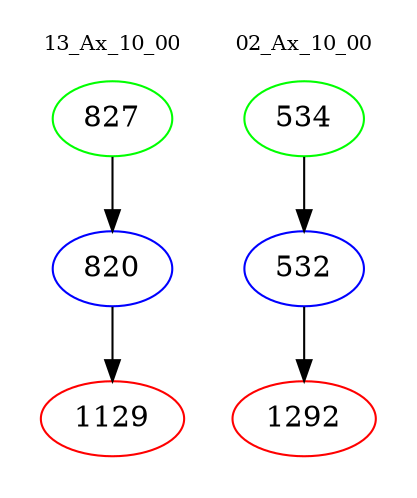 digraph{
subgraph cluster_0 {
color = white
label = "13_Ax_10_00";
fontsize=10;
T0_827 [label="827", color="green"]
T0_827 -> T0_820 [color="black"]
T0_820 [label="820", color="blue"]
T0_820 -> T0_1129 [color="black"]
T0_1129 [label="1129", color="red"]
}
subgraph cluster_1 {
color = white
label = "02_Ax_10_00";
fontsize=10;
T1_534 [label="534", color="green"]
T1_534 -> T1_532 [color="black"]
T1_532 [label="532", color="blue"]
T1_532 -> T1_1292 [color="black"]
T1_1292 [label="1292", color="red"]
}
}
